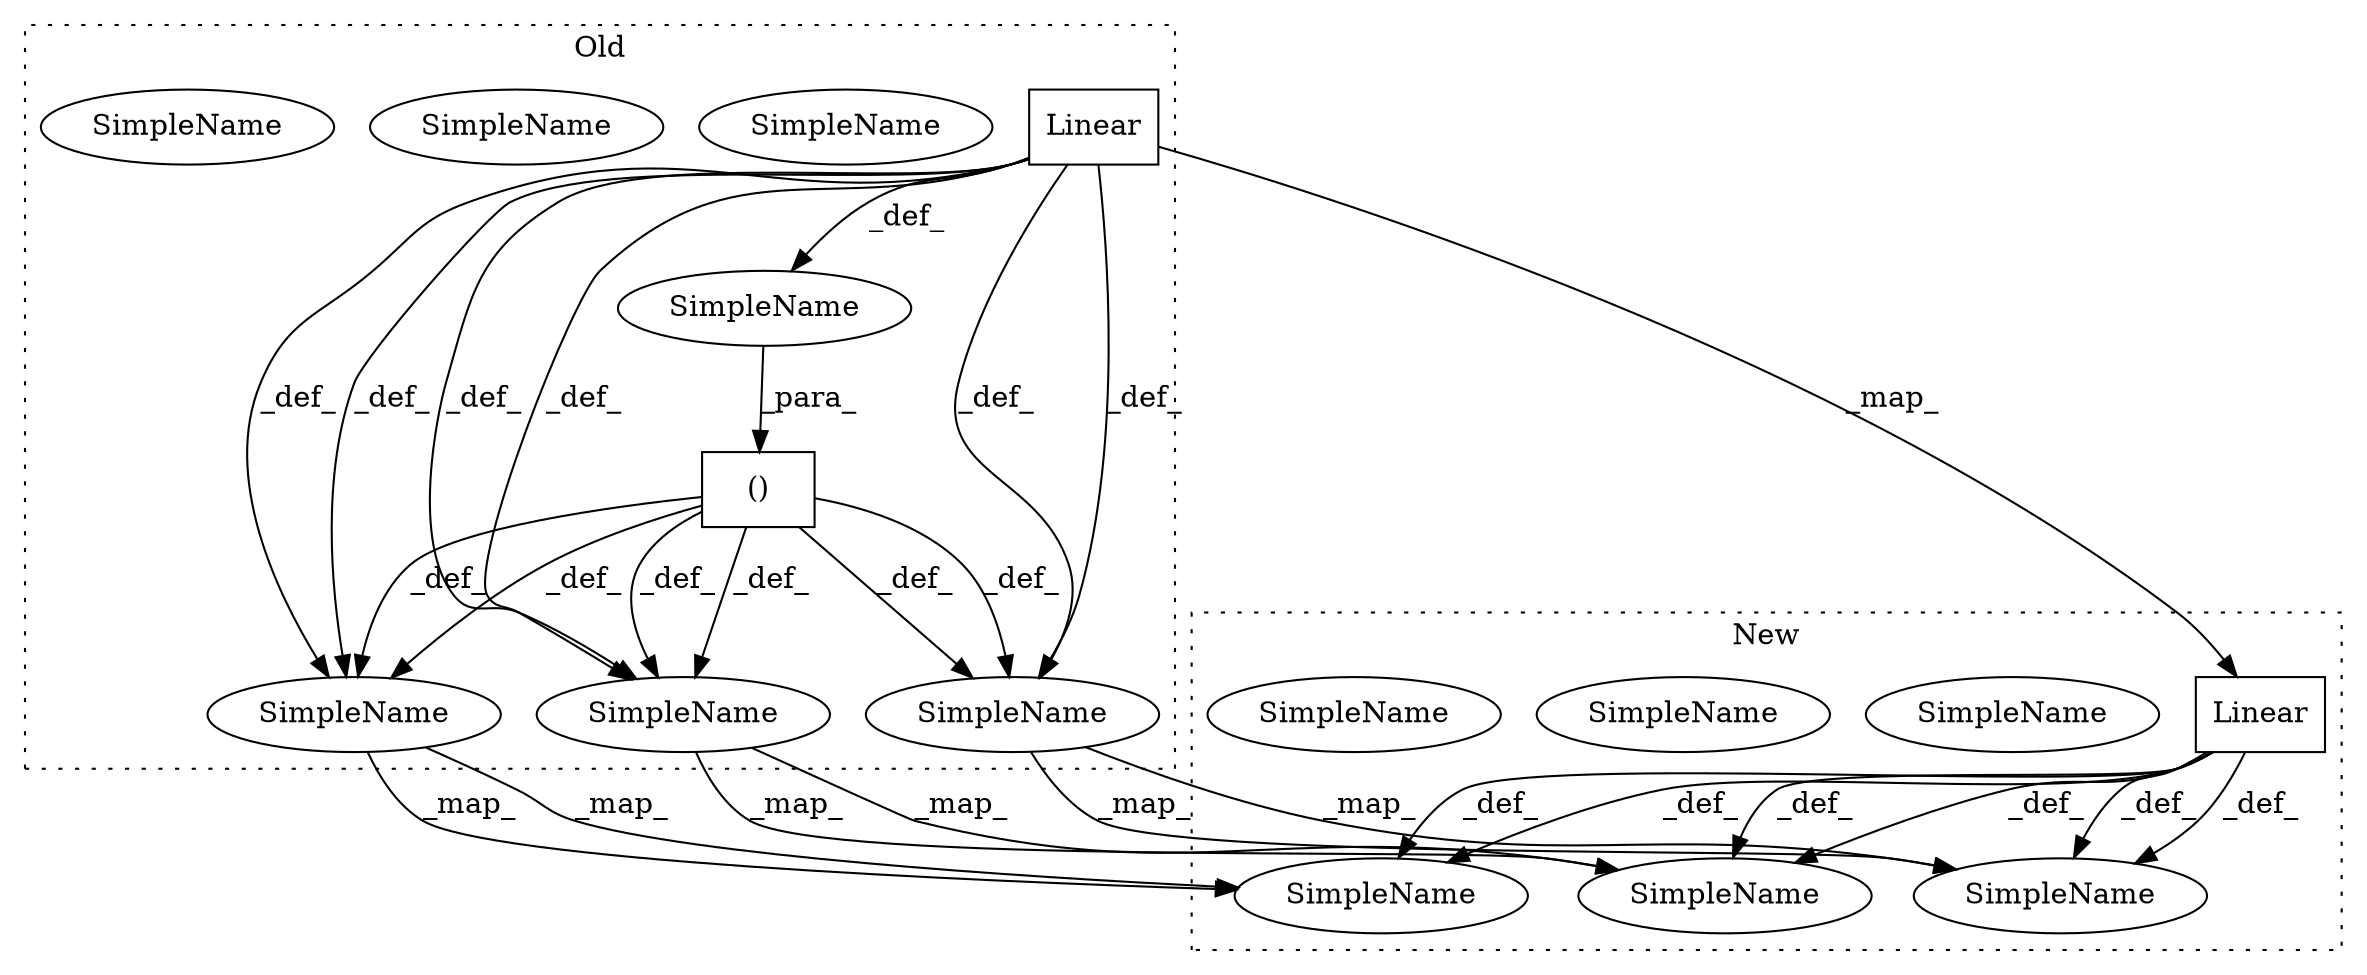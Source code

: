 digraph G {
subgraph cluster0 {
1 [label="Linear" a="32" s="5474,5549" l="7,1" shape="box"];
3 [label="()" a="106" s="5428" l="122" shape="box"];
4 [label="SimpleName" a="42" s="6149" l="11" shape="ellipse"];
7 [label="SimpleName" a="42" s="6149" l="11" shape="ellipse"];
8 [label="SimpleName" a="42" s="" l="" shape="ellipse"];
9 [label="SimpleName" a="42" s="6391" l="11" shape="ellipse"];
12 [label="SimpleName" a="42" s="6391" l="11" shape="ellipse"];
13 [label="SimpleName" a="42" s="6686" l="23" shape="ellipse"];
16 [label="SimpleName" a="42" s="6686" l="23" shape="ellipse"];
label = "Old";
style="dotted";
}
subgraph cluster1 {
2 [label="Linear" a="32" s="5374,5449" l="7,1" shape="box"];
5 [label="SimpleName" a="42" s="6077" l="11" shape="ellipse"];
6 [label="SimpleName" a="42" s="6077" l="11" shape="ellipse"];
10 [label="SimpleName" a="42" s="6319" l="11" shape="ellipse"];
11 [label="SimpleName" a="42" s="6319" l="11" shape="ellipse"];
14 [label="SimpleName" a="42" s="6614" l="23" shape="ellipse"];
15 [label="SimpleName" a="42" s="6614" l="23" shape="ellipse"];
label = "New";
style="dotted";
}
1 -> 12 [label="_def_"];
1 -> 7 [label="_def_"];
1 -> 7 [label="_def_"];
1 -> 12 [label="_def_"];
1 -> 2 [label="_map_"];
1 -> 16 [label="_def_"];
1 -> 8 [label="_def_"];
1 -> 16 [label="_def_"];
2 -> 11 [label="_def_"];
2 -> 15 [label="_def_"];
2 -> 6 [label="_def_"];
2 -> 11 [label="_def_"];
2 -> 15 [label="_def_"];
2 -> 6 [label="_def_"];
3 -> 7 [label="_def_"];
3 -> 12 [label="_def_"];
3 -> 16 [label="_def_"];
3 -> 12 [label="_def_"];
3 -> 16 [label="_def_"];
3 -> 7 [label="_def_"];
7 -> 6 [label="_map_"];
7 -> 6 [label="_map_"];
8 -> 3 [label="_para_"];
12 -> 11 [label="_map_"];
12 -> 11 [label="_map_"];
16 -> 15 [label="_map_"];
16 -> 15 [label="_map_"];
}